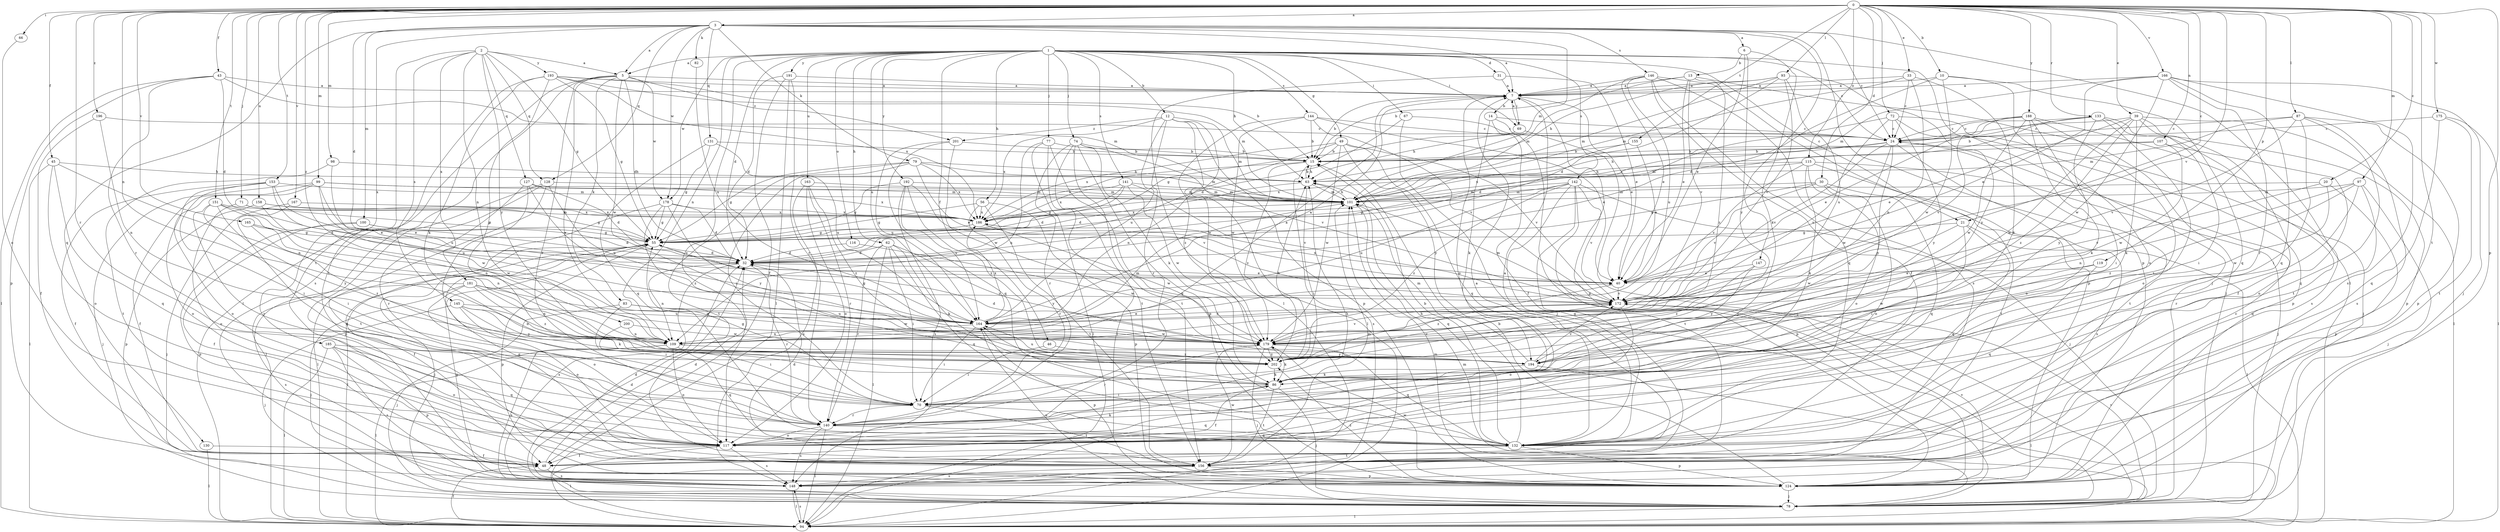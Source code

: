 strict digraph  {
0;
1;
2;
3;
5;
6;
7;
10;
12;
13;
14;
15;
20;
21;
24;
30;
31;
32;
33;
39;
40;
43;
45;
46;
48;
49;
55;
56;
62;
63;
66;
67;
69;
70;
71;
72;
74;
77;
78;
79;
82;
83;
86;
87;
93;
94;
97;
98;
99;
100;
101;
107;
109;
115;
116;
117;
119;
124;
127;
128;
130;
131;
132;
133;
140;
141;
142;
144;
145;
146;
147;
148;
151;
153;
155;
156;
158;
163;
164;
165;
166;
167;
172;
175;
178;
179;
181;
185;
186;
188;
191;
192;
193;
194;
196;
200;
201;
202;
0 -> 3  [label=a];
0 -> 10  [label=b];
0 -> 20  [label=c];
0 -> 21  [label=c];
0 -> 30  [label=d];
0 -> 33  [label=e];
0 -> 39  [label=e];
0 -> 43  [label=f];
0 -> 45  [label=f];
0 -> 66  [label=i];
0 -> 71  [label=j];
0 -> 72  [label=j];
0 -> 87  [label=l];
0 -> 93  [label=l];
0 -> 97  [label=m];
0 -> 98  [label=m];
0 -> 99  [label=m];
0 -> 107  [label=n];
0 -> 109  [label=n];
0 -> 115  [label=o];
0 -> 119  [label=p];
0 -> 124  [label=p];
0 -> 133  [label=r];
0 -> 140  [label=r];
0 -> 151  [label=t];
0 -> 153  [label=t];
0 -> 155  [label=t];
0 -> 156  [label=t];
0 -> 158  [label=u];
0 -> 165  [label=v];
0 -> 166  [label=v];
0 -> 167  [label=v];
0 -> 172  [label=v];
0 -> 175  [label=w];
0 -> 188  [label=y];
0 -> 196  [label=z];
0 -> 200  [label=z];
1 -> 5  [label=a];
1 -> 12  [label=b];
1 -> 21  [label=c];
1 -> 24  [label=c];
1 -> 31  [label=d];
1 -> 32  [label=d];
1 -> 46  [label=f];
1 -> 49  [label=g];
1 -> 56  [label=h];
1 -> 62  [label=h];
1 -> 63  [label=h];
1 -> 67  [label=i];
1 -> 69  [label=i];
1 -> 74  [label=j];
1 -> 77  [label=j];
1 -> 78  [label=j];
1 -> 109  [label=n];
1 -> 116  [label=o];
1 -> 117  [label=o];
1 -> 141  [label=s];
1 -> 142  [label=s];
1 -> 144  [label=s];
1 -> 163  [label=u];
1 -> 164  [label=u];
1 -> 178  [label=w];
1 -> 191  [label=y];
1 -> 192  [label=y];
2 -> 5  [label=a];
2 -> 55  [label=g];
2 -> 109  [label=n];
2 -> 127  [label=q];
2 -> 128  [label=q];
2 -> 145  [label=s];
2 -> 156  [label=t];
2 -> 181  [label=x];
2 -> 193  [label=y];
2 -> 194  [label=y];
3 -> 5  [label=a];
3 -> 6  [label=a];
3 -> 7  [label=a];
3 -> 24  [label=c];
3 -> 32  [label=d];
3 -> 79  [label=k];
3 -> 82  [label=k];
3 -> 94  [label=l];
3 -> 100  [label=m];
3 -> 101  [label=m];
3 -> 124  [label=p];
3 -> 128  [label=q];
3 -> 130  [label=q];
3 -> 131  [label=q];
3 -> 146  [label=s];
3 -> 147  [label=s];
3 -> 178  [label=w];
3 -> 185  [label=x];
5 -> 7  [label=a];
5 -> 32  [label=d];
5 -> 83  [label=k];
5 -> 94  [label=l];
5 -> 109  [label=n];
5 -> 140  [label=r];
5 -> 148  [label=s];
5 -> 178  [label=w];
5 -> 179  [label=w];
5 -> 201  [label=z];
6 -> 13  [label=b];
6 -> 40  [label=e];
6 -> 86  [label=k];
6 -> 194  [label=y];
7 -> 14  [label=b];
7 -> 15  [label=b];
7 -> 40  [label=e];
7 -> 69  [label=i];
7 -> 117  [label=o];
7 -> 124  [label=p];
10 -> 7  [label=a];
10 -> 32  [label=d];
10 -> 117  [label=o];
10 -> 132  [label=q];
10 -> 179  [label=w];
12 -> 94  [label=l];
12 -> 101  [label=m];
12 -> 124  [label=p];
12 -> 140  [label=r];
12 -> 164  [label=u];
12 -> 179  [label=w];
12 -> 186  [label=x];
12 -> 201  [label=z];
13 -> 7  [label=a];
13 -> 15  [label=b];
13 -> 40  [label=e];
13 -> 78  [label=j];
13 -> 172  [label=v];
13 -> 202  [label=z];
14 -> 24  [label=c];
14 -> 48  [label=f];
14 -> 78  [label=j];
14 -> 86  [label=k];
15 -> 63  [label=h];
15 -> 148  [label=s];
15 -> 186  [label=x];
15 -> 202  [label=z];
20 -> 101  [label=m];
20 -> 124  [label=p];
20 -> 172  [label=v];
20 -> 179  [label=w];
21 -> 55  [label=g];
21 -> 70  [label=i];
21 -> 94  [label=l];
21 -> 132  [label=q];
21 -> 179  [label=w];
24 -> 15  [label=b];
24 -> 63  [label=h];
24 -> 117  [label=o];
24 -> 156  [label=t];
24 -> 172  [label=v];
24 -> 179  [label=w];
24 -> 194  [label=y];
30 -> 55  [label=g];
30 -> 101  [label=m];
30 -> 117  [label=o];
30 -> 132  [label=q];
30 -> 148  [label=s];
30 -> 172  [label=v];
31 -> 7  [label=a];
31 -> 40  [label=e];
31 -> 94  [label=l];
32 -> 40  [label=e];
32 -> 109  [label=n];
32 -> 140  [label=r];
32 -> 148  [label=s];
33 -> 7  [label=a];
33 -> 24  [label=c];
33 -> 86  [label=k];
33 -> 101  [label=m];
33 -> 109  [label=n];
39 -> 24  [label=c];
39 -> 40  [label=e];
39 -> 48  [label=f];
39 -> 70  [label=i];
39 -> 86  [label=k];
39 -> 94  [label=l];
39 -> 179  [label=w];
39 -> 202  [label=z];
40 -> 172  [label=v];
40 -> 186  [label=x];
40 -> 202  [label=z];
43 -> 7  [label=a];
43 -> 32  [label=d];
43 -> 94  [label=l];
43 -> 101  [label=m];
43 -> 124  [label=p];
43 -> 140  [label=r];
45 -> 63  [label=h];
45 -> 94  [label=l];
45 -> 109  [label=n];
45 -> 117  [label=o];
45 -> 132  [label=q];
46 -> 70  [label=i];
46 -> 202  [label=z];
48 -> 7  [label=a];
48 -> 32  [label=d];
48 -> 148  [label=s];
49 -> 15  [label=b];
49 -> 109  [label=n];
49 -> 132  [label=q];
49 -> 172  [label=v];
49 -> 179  [label=w];
49 -> 186  [label=x];
49 -> 194  [label=y];
55 -> 32  [label=d];
55 -> 48  [label=f];
55 -> 78  [label=j];
55 -> 94  [label=l];
55 -> 124  [label=p];
56 -> 55  [label=g];
56 -> 124  [label=p];
56 -> 140  [label=r];
56 -> 156  [label=t];
56 -> 186  [label=x];
62 -> 32  [label=d];
62 -> 70  [label=i];
62 -> 86  [label=k];
62 -> 94  [label=l];
62 -> 132  [label=q];
62 -> 140  [label=r];
62 -> 194  [label=y];
63 -> 15  [label=b];
63 -> 32  [label=d];
63 -> 70  [label=i];
63 -> 101  [label=m];
66 -> 117  [label=o];
67 -> 24  [label=c];
67 -> 32  [label=d];
67 -> 78  [label=j];
69 -> 7  [label=a];
69 -> 55  [label=g];
69 -> 63  [label=h];
69 -> 78  [label=j];
70 -> 55  [label=g];
70 -> 132  [label=q];
70 -> 140  [label=r];
70 -> 156  [label=t];
71 -> 55  [label=g];
71 -> 117  [label=o];
71 -> 186  [label=x];
72 -> 24  [label=c];
72 -> 32  [label=d];
72 -> 78  [label=j];
72 -> 124  [label=p];
72 -> 164  [label=u];
72 -> 194  [label=y];
74 -> 15  [label=b];
74 -> 86  [label=k];
74 -> 94  [label=l];
74 -> 124  [label=p];
74 -> 140  [label=r];
74 -> 156  [label=t];
74 -> 172  [label=v];
77 -> 15  [label=b];
77 -> 94  [label=l];
77 -> 109  [label=n];
77 -> 132  [label=q];
77 -> 156  [label=t];
78 -> 32  [label=d];
78 -> 55  [label=g];
78 -> 94  [label=l];
78 -> 101  [label=m];
78 -> 164  [label=u];
78 -> 172  [label=v];
79 -> 40  [label=e];
79 -> 55  [label=g];
79 -> 63  [label=h];
79 -> 70  [label=i];
79 -> 101  [label=m];
79 -> 156  [label=t];
79 -> 186  [label=x];
82 -> 164  [label=u];
83 -> 70  [label=i];
83 -> 78  [label=j];
83 -> 164  [label=u];
83 -> 179  [label=w];
86 -> 48  [label=f];
86 -> 70  [label=i];
86 -> 78  [label=j];
86 -> 156  [label=t];
86 -> 164  [label=u];
87 -> 24  [label=c];
87 -> 70  [label=i];
87 -> 101  [label=m];
87 -> 124  [label=p];
87 -> 132  [label=q];
87 -> 148  [label=s];
87 -> 172  [label=v];
93 -> 7  [label=a];
93 -> 32  [label=d];
93 -> 63  [label=h];
93 -> 101  [label=m];
93 -> 164  [label=u];
93 -> 172  [label=v];
93 -> 194  [label=y];
94 -> 48  [label=f];
94 -> 101  [label=m];
94 -> 148  [label=s];
97 -> 78  [label=j];
97 -> 101  [label=m];
97 -> 109  [label=n];
97 -> 132  [label=q];
97 -> 140  [label=r];
97 -> 202  [label=z];
98 -> 63  [label=h];
98 -> 156  [label=t];
98 -> 164  [label=u];
99 -> 40  [label=e];
99 -> 48  [label=f];
99 -> 78  [label=j];
99 -> 101  [label=m];
99 -> 117  [label=o];
99 -> 179  [label=w];
99 -> 186  [label=x];
100 -> 32  [label=d];
100 -> 48  [label=f];
100 -> 55  [label=g];
100 -> 124  [label=p];
101 -> 63  [label=h];
101 -> 132  [label=q];
101 -> 186  [label=x];
107 -> 15  [label=b];
107 -> 101  [label=m];
107 -> 117  [label=o];
107 -> 179  [label=w];
109 -> 7  [label=a];
109 -> 40  [label=e];
109 -> 94  [label=l];
109 -> 101  [label=m];
109 -> 117  [label=o];
109 -> 132  [label=q];
109 -> 148  [label=s];
109 -> 194  [label=y];
115 -> 63  [label=h];
115 -> 78  [label=j];
115 -> 86  [label=k];
115 -> 117  [label=o];
115 -> 156  [label=t];
115 -> 172  [label=v];
115 -> 186  [label=x];
116 -> 32  [label=d];
116 -> 179  [label=w];
117 -> 48  [label=f];
117 -> 63  [label=h];
117 -> 86  [label=k];
117 -> 94  [label=l];
117 -> 148  [label=s];
119 -> 40  [label=e];
119 -> 132  [label=q];
119 -> 179  [label=w];
124 -> 15  [label=b];
124 -> 24  [label=c];
124 -> 78  [label=j];
124 -> 172  [label=v];
124 -> 179  [label=w];
124 -> 202  [label=z];
127 -> 32  [label=d];
127 -> 40  [label=e];
127 -> 70  [label=i];
127 -> 101  [label=m];
127 -> 140  [label=r];
128 -> 94  [label=l];
128 -> 101  [label=m];
128 -> 124  [label=p];
128 -> 156  [label=t];
128 -> 164  [label=u];
130 -> 48  [label=f];
130 -> 94  [label=l];
131 -> 15  [label=b];
131 -> 55  [label=g];
131 -> 132  [label=q];
131 -> 164  [label=u];
132 -> 7  [label=a];
132 -> 15  [label=b];
132 -> 63  [label=h];
132 -> 124  [label=p];
132 -> 156  [label=t];
133 -> 15  [label=b];
133 -> 24  [label=c];
133 -> 117  [label=o];
133 -> 124  [label=p];
133 -> 156  [label=t];
133 -> 186  [label=x];
133 -> 194  [label=y];
140 -> 94  [label=l];
140 -> 117  [label=o];
140 -> 132  [label=q];
140 -> 148  [label=s];
141 -> 32  [label=d];
141 -> 55  [label=g];
141 -> 101  [label=m];
141 -> 172  [label=v];
141 -> 179  [label=w];
141 -> 186  [label=x];
142 -> 55  [label=g];
142 -> 78  [label=j];
142 -> 101  [label=m];
142 -> 124  [label=p];
142 -> 132  [label=q];
142 -> 156  [label=t];
142 -> 164  [label=u];
142 -> 172  [label=v];
142 -> 202  [label=z];
144 -> 15  [label=b];
144 -> 24  [label=c];
144 -> 40  [label=e];
144 -> 172  [label=v];
144 -> 179  [label=w];
144 -> 202  [label=z];
145 -> 78  [label=j];
145 -> 86  [label=k];
145 -> 109  [label=n];
145 -> 117  [label=o];
145 -> 164  [label=u];
145 -> 194  [label=y];
146 -> 7  [label=a];
146 -> 40  [label=e];
146 -> 48  [label=f];
146 -> 101  [label=m];
146 -> 124  [label=p];
146 -> 132  [label=q];
146 -> 148  [label=s];
146 -> 164  [label=u];
147 -> 40  [label=e];
147 -> 194  [label=y];
147 -> 202  [label=z];
148 -> 32  [label=d];
148 -> 94  [label=l];
151 -> 32  [label=d];
151 -> 70  [label=i];
151 -> 140  [label=r];
151 -> 179  [label=w];
151 -> 186  [label=x];
151 -> 194  [label=y];
153 -> 40  [label=e];
153 -> 48  [label=f];
153 -> 70  [label=i];
153 -> 101  [label=m];
153 -> 117  [label=o];
153 -> 164  [label=u];
155 -> 15  [label=b];
155 -> 40  [label=e];
155 -> 186  [label=x];
156 -> 32  [label=d];
156 -> 55  [label=g];
156 -> 101  [label=m];
156 -> 124  [label=p];
156 -> 148  [label=s];
156 -> 179  [label=w];
158 -> 55  [label=g];
158 -> 109  [label=n];
158 -> 124  [label=p];
158 -> 186  [label=x];
163 -> 101  [label=m];
163 -> 117  [label=o];
163 -> 140  [label=r];
163 -> 148  [label=s];
163 -> 202  [label=z];
164 -> 7  [label=a];
164 -> 55  [label=g];
164 -> 70  [label=i];
164 -> 109  [label=n];
164 -> 124  [label=p];
164 -> 179  [label=w];
164 -> 186  [label=x];
165 -> 55  [label=g];
165 -> 109  [label=n];
165 -> 202  [label=z];
166 -> 7  [label=a];
166 -> 40  [label=e];
166 -> 78  [label=j];
166 -> 101  [label=m];
166 -> 132  [label=q];
166 -> 140  [label=r];
166 -> 148  [label=s];
166 -> 179  [label=w];
167 -> 78  [label=j];
167 -> 132  [label=q];
167 -> 186  [label=x];
172 -> 101  [label=m];
172 -> 117  [label=o];
172 -> 164  [label=u];
175 -> 24  [label=c];
175 -> 94  [label=l];
175 -> 132  [label=q];
175 -> 156  [label=t];
178 -> 32  [label=d];
178 -> 55  [label=g];
178 -> 94  [label=l];
178 -> 186  [label=x];
178 -> 194  [label=y];
178 -> 202  [label=z];
179 -> 32  [label=d];
179 -> 78  [label=j];
179 -> 86  [label=k];
179 -> 132  [label=q];
179 -> 140  [label=r];
179 -> 172  [label=v];
179 -> 202  [label=z];
181 -> 78  [label=j];
181 -> 109  [label=n];
181 -> 117  [label=o];
181 -> 148  [label=s];
181 -> 172  [label=v];
181 -> 179  [label=w];
181 -> 202  [label=z];
185 -> 94  [label=l];
185 -> 117  [label=o];
185 -> 124  [label=p];
185 -> 132  [label=q];
185 -> 148  [label=s];
185 -> 202  [label=z];
186 -> 55  [label=g];
186 -> 179  [label=w];
188 -> 24  [label=c];
188 -> 40  [label=e];
188 -> 70  [label=i];
188 -> 86  [label=k];
188 -> 140  [label=r];
188 -> 148  [label=s];
188 -> 172  [label=v];
188 -> 179  [label=w];
191 -> 7  [label=a];
191 -> 32  [label=d];
191 -> 48  [label=f];
191 -> 94  [label=l];
191 -> 140  [label=r];
192 -> 55  [label=g];
192 -> 101  [label=m];
192 -> 148  [label=s];
192 -> 164  [label=u];
192 -> 172  [label=v];
192 -> 202  [label=z];
193 -> 7  [label=a];
193 -> 15  [label=b];
193 -> 55  [label=g];
193 -> 86  [label=k];
193 -> 101  [label=m];
193 -> 156  [label=t];
193 -> 186  [label=x];
193 -> 202  [label=z];
194 -> 86  [label=k];
194 -> 94  [label=l];
194 -> 101  [label=m];
194 -> 172  [label=v];
196 -> 24  [label=c];
196 -> 48  [label=f];
196 -> 109  [label=n];
200 -> 70  [label=i];
200 -> 109  [label=n];
200 -> 179  [label=w];
201 -> 15  [label=b];
201 -> 132  [label=q];
201 -> 164  [label=u];
201 -> 179  [label=w];
202 -> 63  [label=h];
202 -> 86  [label=k];
202 -> 164  [label=u];
202 -> 172  [label=v];
}
